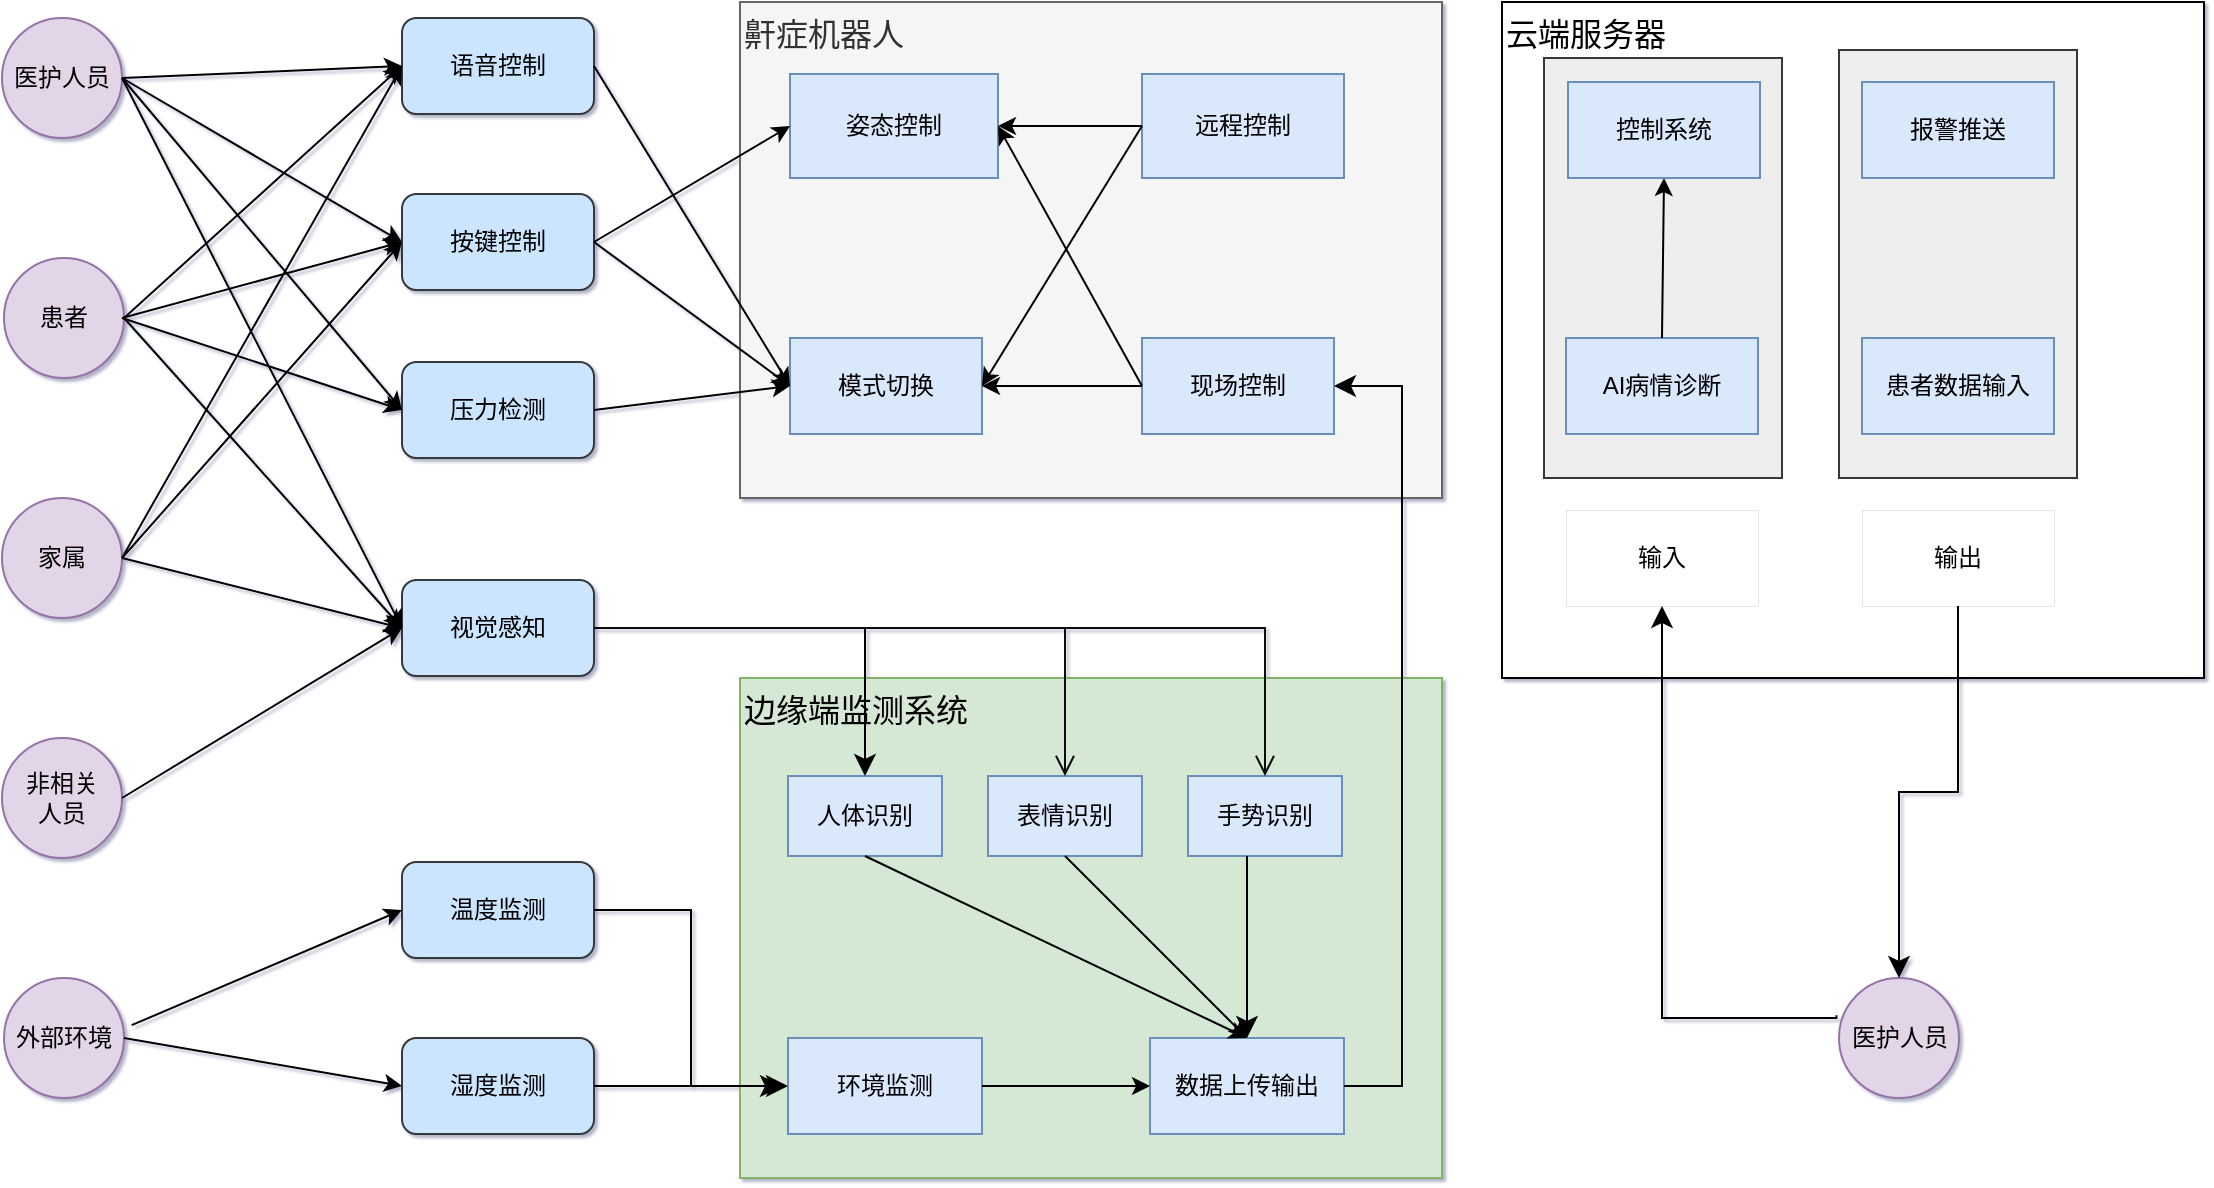 <mxfile version="26.1.1">
  <diagram name="Page-1" id="c7558073-3199-34d8-9f00-42111426c3f3">
    <mxGraphModel dx="1311" dy="642" grid="1" gridSize="10" guides="1" tooltips="1" connect="1" arrows="1" fold="1" page="1" pageScale="1" pageWidth="1169" pageHeight="1654" background="none" math="0" shadow="1">
      <root>
        <mxCell id="0" />
        <mxCell id="1" parent="0" />
        <mxCell id="SXDvE0RAGK1XXc-n6YuC-165" value="&lt;font style=&quot;font-size: 16px;&quot;&gt;云端服务器&lt;/font&gt;" style="rounded=0;whiteSpace=wrap;html=1;align=left;verticalAlign=top;" vertex="1" parent="1">
          <mxGeometry x="950" y="142" width="351" height="338" as="geometry" />
        </mxCell>
        <mxCell id="SXDvE0RAGK1XXc-n6YuC-182" value="" style="rounded=0;whiteSpace=wrap;html=1;align=left;verticalAlign=top;fillColor=#eeeeee;strokeColor=#36393d;" vertex="1" parent="1">
          <mxGeometry x="1118.5" y="166" width="119" height="214" as="geometry" />
        </mxCell>
        <mxCell id="SXDvE0RAGK1XXc-n6YuC-177" value="" style="rounded=0;whiteSpace=wrap;html=1;align=left;verticalAlign=top;fillColor=#eeeeee;strokeColor=#36393d;" vertex="1" parent="1">
          <mxGeometry x="971" y="170" width="119" height="210" as="geometry" />
        </mxCell>
        <mxCell id="SXDvE0RAGK1XXc-n6YuC-122" value="&lt;font style=&quot;font-size: 16px;&quot;&gt;边缘端监测系统&lt;/font&gt;" style="rounded=0;whiteSpace=wrap;html=1;fillColor=#d5e8d4;strokeColor=#82b366;align=left;verticalAlign=top;" vertex="1" parent="1">
          <mxGeometry x="569" y="480" width="351" height="250" as="geometry" />
        </mxCell>
        <mxCell id="SXDvE0RAGK1XXc-n6YuC-111" value="&lt;font style=&quot;font-size: 16px;&quot;&gt;鼾症机器人&lt;/font&gt;" style="rounded=0;whiteSpace=wrap;html=1;fillColor=#f5f5f5;fontColor=#333333;strokeColor=#666666;align=left;verticalAlign=top;" vertex="1" parent="1">
          <mxGeometry x="569" y="142" width="351" height="248" as="geometry" />
        </mxCell>
        <mxCell id="SXDvE0RAGK1XXc-n6YuC-97" value="医护人员" style="ellipse;whiteSpace=wrap;html=1;aspect=fixed;fillColor=#e1d5e7;strokeColor=#9673a6;" vertex="1" parent="1">
          <mxGeometry x="200" y="150" width="60" height="60" as="geometry" />
        </mxCell>
        <mxCell id="SXDvE0RAGK1XXc-n6YuC-98" value="家属" style="ellipse;whiteSpace=wrap;html=1;aspect=fixed;fillColor=#e1d5e7;strokeColor=#9673a6;" vertex="1" parent="1">
          <mxGeometry x="200" y="390" width="60" height="60" as="geometry" />
        </mxCell>
        <mxCell id="SXDvE0RAGK1XXc-n6YuC-99" value="患者" style="ellipse;whiteSpace=wrap;html=1;aspect=fixed;fillColor=#e1d5e7;strokeColor=#9673a6;" vertex="1" parent="1">
          <mxGeometry x="201" y="270" width="60" height="60" as="geometry" />
        </mxCell>
        <mxCell id="SXDvE0RAGK1XXc-n6YuC-100" value="&lt;div&gt;非相关&lt;/div&gt;&lt;div&gt;人员&lt;/div&gt;" style="ellipse;whiteSpace=wrap;html=1;aspect=fixed;fillColor=#e1d5e7;strokeColor=#9673a6;" vertex="1" parent="1">
          <mxGeometry x="200" y="510" width="60" height="60" as="geometry" />
        </mxCell>
        <mxCell id="SXDvE0RAGK1XXc-n6YuC-101" value="外部环境" style="ellipse;whiteSpace=wrap;html=1;aspect=fixed;fillColor=#e1d5e7;strokeColor=#9673a6;" vertex="1" parent="1">
          <mxGeometry x="201" y="630" width="60" height="60" as="geometry" />
        </mxCell>
        <mxCell id="SXDvE0RAGK1XXc-n6YuC-102" value="语音控制" style="rounded=1;whiteSpace=wrap;html=1;fillColor=#cce5ff;strokeColor=#36393d;" vertex="1" parent="1">
          <mxGeometry x="400" y="150" width="96" height="48" as="geometry" />
        </mxCell>
        <mxCell id="SXDvE0RAGK1XXc-n6YuC-103" value="按键控制" style="rounded=1;whiteSpace=wrap;html=1;fillColor=#cce5ff;strokeColor=#36393d;" vertex="1" parent="1">
          <mxGeometry x="400" y="238" width="96" height="48" as="geometry" />
        </mxCell>
        <mxCell id="SXDvE0RAGK1XXc-n6YuC-104" value="压力检测" style="rounded=1;whiteSpace=wrap;html=1;fillColor=#cce5ff;strokeColor=#36393d;" vertex="1" parent="1">
          <mxGeometry x="400" y="322" width="96" height="48" as="geometry" />
        </mxCell>
        <mxCell id="SXDvE0RAGK1XXc-n6YuC-105" value="&lt;div&gt;视觉感知&lt;/div&gt;" style="rounded=1;whiteSpace=wrap;html=1;fillColor=#cce5ff;strokeColor=#36393d;" vertex="1" parent="1">
          <mxGeometry x="400" y="431" width="96" height="48" as="geometry" />
        </mxCell>
        <mxCell id="SXDvE0RAGK1XXc-n6YuC-106" value="温度监测" style="rounded=1;whiteSpace=wrap;html=1;fillColor=#cce5ff;strokeColor=#36393d;" vertex="1" parent="1">
          <mxGeometry x="400" y="572" width="96" height="48" as="geometry" />
        </mxCell>
        <mxCell id="SXDvE0RAGK1XXc-n6YuC-107" value="湿度监测" style="rounded=1;whiteSpace=wrap;html=1;fillColor=#cce5ff;strokeColor=#36393d;" vertex="1" parent="1">
          <mxGeometry x="400" y="660" width="96" height="48" as="geometry" />
        </mxCell>
        <mxCell id="SXDvE0RAGK1XXc-n6YuC-109" value="姿态控制" style="rounded=0;whiteSpace=wrap;html=1;fillColor=#dae8fc;strokeColor=#6c8ebf;" vertex="1" parent="1">
          <mxGeometry x="594" y="178" width="104" height="52" as="geometry" />
        </mxCell>
        <mxCell id="SXDvE0RAGK1XXc-n6YuC-114" value="远程控制" style="rounded=0;whiteSpace=wrap;html=1;fillColor=#dae8fc;strokeColor=#6c8ebf;" vertex="1" parent="1">
          <mxGeometry x="770" y="178" width="101" height="52" as="geometry" />
        </mxCell>
        <mxCell id="SXDvE0RAGK1XXc-n6YuC-116" value="现场控制" style="rounded=0;whiteSpace=wrap;html=1;fillColor=#dae8fc;strokeColor=#6c8ebf;" vertex="1" parent="1">
          <mxGeometry x="770" y="310" width="96" height="48" as="geometry" />
        </mxCell>
        <mxCell id="SXDvE0RAGK1XXc-n6YuC-117" value="模式切换" style="rounded=0;whiteSpace=wrap;html=1;fillColor=#dae8fc;strokeColor=#6c8ebf;" vertex="1" parent="1">
          <mxGeometry x="594" y="310" width="96" height="48" as="geometry" />
        </mxCell>
        <mxCell id="SXDvE0RAGK1XXc-n6YuC-118" value="人体识别" style="rounded=0;whiteSpace=wrap;html=1;fillColor=#dae8fc;strokeColor=#6c8ebf;" vertex="1" parent="1">
          <mxGeometry x="593" y="529" width="77" height="40" as="geometry" />
        </mxCell>
        <mxCell id="SXDvE0RAGK1XXc-n6YuC-120" value="&lt;div&gt;环境监测&lt;/div&gt;" style="rounded=0;whiteSpace=wrap;html=1;fillColor=#dae8fc;strokeColor=#6c8ebf;" vertex="1" parent="1">
          <mxGeometry x="593" y="660" width="97" height="48" as="geometry" />
        </mxCell>
        <mxCell id="SXDvE0RAGK1XXc-n6YuC-121" value="数据上传输出" style="rounded=0;whiteSpace=wrap;html=1;fillColor=#dae8fc;strokeColor=#6c8ebf;" vertex="1" parent="1">
          <mxGeometry x="774" y="660" width="97" height="48" as="geometry" />
        </mxCell>
        <mxCell id="SXDvE0RAGK1XXc-n6YuC-124" value="表情识别" style="rounded=0;whiteSpace=wrap;html=1;fillColor=#dae8fc;strokeColor=#6c8ebf;" vertex="1" parent="1">
          <mxGeometry x="693" y="529" width="77" height="40" as="geometry" />
        </mxCell>
        <mxCell id="SXDvE0RAGK1XXc-n6YuC-125" value="手势识别" style="rounded=0;whiteSpace=wrap;html=1;fillColor=#dae8fc;strokeColor=#6c8ebf;" vertex="1" parent="1">
          <mxGeometry x="793" y="529" width="77" height="40" as="geometry" />
        </mxCell>
        <mxCell id="SXDvE0RAGK1XXc-n6YuC-129" value="" style="endArrow=classic;html=1;rounded=0;exitX=1;exitY=0.5;exitDx=0;exitDy=0;entryX=0;entryY=0.5;entryDx=0;entryDy=0;" edge="1" parent="1" source="SXDvE0RAGK1XXc-n6YuC-97" target="SXDvE0RAGK1XXc-n6YuC-102">
          <mxGeometry width="50" height="50" relative="1" as="geometry">
            <mxPoint x="600" y="430" as="sourcePoint" />
            <mxPoint x="650" y="380" as="targetPoint" />
          </mxGeometry>
        </mxCell>
        <mxCell id="SXDvE0RAGK1XXc-n6YuC-130" value="" style="endArrow=classic;html=1;rounded=0;exitX=1;exitY=0.5;exitDx=0;exitDy=0;entryX=0;entryY=0.5;entryDx=0;entryDy=0;" edge="1" parent="1" source="SXDvE0RAGK1XXc-n6YuC-97" target="SXDvE0RAGK1XXc-n6YuC-103">
          <mxGeometry width="50" height="50" relative="1" as="geometry">
            <mxPoint x="290" y="200" as="sourcePoint" />
            <mxPoint x="410" y="190" as="targetPoint" />
          </mxGeometry>
        </mxCell>
        <mxCell id="SXDvE0RAGK1XXc-n6YuC-131" value="" style="endArrow=classic;html=1;rounded=0;entryX=0;entryY=0.5;entryDx=0;entryDy=0;" edge="1" parent="1" target="SXDvE0RAGK1XXc-n6YuC-104">
          <mxGeometry width="50" height="50" relative="1" as="geometry">
            <mxPoint x="260" y="180" as="sourcePoint" />
            <mxPoint x="420" y="200" as="targetPoint" />
          </mxGeometry>
        </mxCell>
        <mxCell id="SXDvE0RAGK1XXc-n6YuC-132" value="" style="endArrow=classic;html=1;rounded=0;entryX=0;entryY=0.5;entryDx=0;entryDy=0;" edge="1" parent="1" target="SXDvE0RAGK1XXc-n6YuC-105">
          <mxGeometry width="50" height="50" relative="1" as="geometry">
            <mxPoint x="260" y="180" as="sourcePoint" />
            <mxPoint x="430" y="210" as="targetPoint" />
          </mxGeometry>
        </mxCell>
        <mxCell id="SXDvE0RAGK1XXc-n6YuC-133" value="" style="endArrow=classic;html=1;rounded=0;exitX=1;exitY=0.5;exitDx=0;exitDy=0;entryX=0;entryY=0.5;entryDx=0;entryDy=0;" edge="1" parent="1" source="SXDvE0RAGK1XXc-n6YuC-99" target="SXDvE0RAGK1XXc-n6YuC-102">
          <mxGeometry width="50" height="50" relative="1" as="geometry">
            <mxPoint x="320" y="230" as="sourcePoint" />
            <mxPoint x="440" y="220" as="targetPoint" />
          </mxGeometry>
        </mxCell>
        <mxCell id="SXDvE0RAGK1XXc-n6YuC-134" value="" style="endArrow=classic;html=1;rounded=0;entryX=0;entryY=0.5;entryDx=0;entryDy=0;" edge="1" parent="1" target="SXDvE0RAGK1XXc-n6YuC-103">
          <mxGeometry width="50" height="50" relative="1" as="geometry">
            <mxPoint x="260" y="300" as="sourcePoint" />
            <mxPoint x="450" y="230" as="targetPoint" />
          </mxGeometry>
        </mxCell>
        <mxCell id="SXDvE0RAGK1XXc-n6YuC-135" value="" style="endArrow=classic;html=1;rounded=0;entryX=0;entryY=0.5;entryDx=0;entryDy=0;" edge="1" parent="1" target="SXDvE0RAGK1XXc-n6YuC-104">
          <mxGeometry width="50" height="50" relative="1" as="geometry">
            <mxPoint x="260" y="300" as="sourcePoint" />
            <mxPoint x="460" y="240" as="targetPoint" />
          </mxGeometry>
        </mxCell>
        <mxCell id="SXDvE0RAGK1XXc-n6YuC-136" value="" style="endArrow=classic;html=1;rounded=0;exitX=1;exitY=0.5;exitDx=0;exitDy=0;entryX=0;entryY=0.5;entryDx=0;entryDy=0;" edge="1" parent="1" source="SXDvE0RAGK1XXc-n6YuC-99" target="SXDvE0RAGK1XXc-n6YuC-105">
          <mxGeometry width="50" height="50" relative="1" as="geometry">
            <mxPoint x="350" y="260" as="sourcePoint" />
            <mxPoint x="400" y="470" as="targetPoint" />
          </mxGeometry>
        </mxCell>
        <mxCell id="SXDvE0RAGK1XXc-n6YuC-137" value="" style="endArrow=classic;html=1;rounded=0;exitX=1;exitY=0.5;exitDx=0;exitDy=0;entryX=0;entryY=0.5;entryDx=0;entryDy=0;" edge="1" parent="1" source="SXDvE0RAGK1XXc-n6YuC-98" target="SXDvE0RAGK1XXc-n6YuC-102">
          <mxGeometry width="50" height="50" relative="1" as="geometry">
            <mxPoint x="360" y="270" as="sourcePoint" />
            <mxPoint x="480" y="260" as="targetPoint" />
          </mxGeometry>
        </mxCell>
        <mxCell id="SXDvE0RAGK1XXc-n6YuC-138" value="" style="endArrow=classic;html=1;rounded=0;entryX=0;entryY=0.5;entryDx=0;entryDy=0;exitX=1;exitY=0.5;exitDx=0;exitDy=0;" edge="1" parent="1" source="SXDvE0RAGK1XXc-n6YuC-98" target="SXDvE0RAGK1XXc-n6YuC-103">
          <mxGeometry width="50" height="50" relative="1" as="geometry">
            <mxPoint x="280" y="430" as="sourcePoint" />
            <mxPoint x="490" y="270" as="targetPoint" />
          </mxGeometry>
        </mxCell>
        <mxCell id="SXDvE0RAGK1XXc-n6YuC-139" value="" style="endArrow=classic;html=1;rounded=0;exitX=1;exitY=0.5;exitDx=0;exitDy=0;entryX=0;entryY=0.5;entryDx=0;entryDy=0;" edge="1" parent="1" source="SXDvE0RAGK1XXc-n6YuC-98" target="SXDvE0RAGK1XXc-n6YuC-105">
          <mxGeometry width="50" height="50" relative="1" as="geometry">
            <mxPoint x="380" y="290" as="sourcePoint" />
            <mxPoint x="400" y="470" as="targetPoint" />
          </mxGeometry>
        </mxCell>
        <mxCell id="SXDvE0RAGK1XXc-n6YuC-140" value="" style="endArrow=classic;html=1;rounded=0;exitX=1;exitY=0.5;exitDx=0;exitDy=0;entryX=0;entryY=0.5;entryDx=0;entryDy=0;" edge="1" parent="1" source="SXDvE0RAGK1XXc-n6YuC-100" target="SXDvE0RAGK1XXc-n6YuC-105">
          <mxGeometry width="50" height="50" relative="1" as="geometry">
            <mxPoint x="390" y="300" as="sourcePoint" />
            <mxPoint x="400" y="460" as="targetPoint" />
          </mxGeometry>
        </mxCell>
        <mxCell id="SXDvE0RAGK1XXc-n6YuC-141" value="" style="endArrow=classic;html=1;rounded=0;exitX=1.064;exitY=0.393;exitDx=0;exitDy=0;entryX=0;entryY=0.5;entryDx=0;entryDy=0;exitPerimeter=0;" edge="1" parent="1" source="SXDvE0RAGK1XXc-n6YuC-101" target="SXDvE0RAGK1XXc-n6YuC-106">
          <mxGeometry width="50" height="50" relative="1" as="geometry">
            <mxPoint x="400" y="310" as="sourcePoint" />
            <mxPoint x="520" y="300" as="targetPoint" />
          </mxGeometry>
        </mxCell>
        <mxCell id="SXDvE0RAGK1XXc-n6YuC-142" value="" style="endArrow=classic;html=1;rounded=0;entryX=0;entryY=0.5;entryDx=0;entryDy=0;exitX=1;exitY=0.5;exitDx=0;exitDy=0;" edge="1" parent="1" source="SXDvE0RAGK1XXc-n6YuC-101" target="SXDvE0RAGK1XXc-n6YuC-107">
          <mxGeometry width="50" height="50" relative="1" as="geometry">
            <mxPoint x="290" y="670" as="sourcePoint" />
            <mxPoint x="410" y="598" as="targetPoint" />
          </mxGeometry>
        </mxCell>
        <mxCell id="SXDvE0RAGK1XXc-n6YuC-143" value="" style="endArrow=classic;html=1;rounded=0;exitX=1;exitY=0.5;exitDx=0;exitDy=0;entryX=0;entryY=0.5;entryDx=0;entryDy=0;" edge="1" parent="1" source="SXDvE0RAGK1XXc-n6YuC-102" target="SXDvE0RAGK1XXc-n6YuC-117">
          <mxGeometry width="50" height="50" relative="1" as="geometry">
            <mxPoint x="520" y="193" as="sourcePoint" />
            <mxPoint x="634" y="120" as="targetPoint" />
          </mxGeometry>
        </mxCell>
        <mxCell id="SXDvE0RAGK1XXc-n6YuC-144" value="" style="endArrow=classic;html=1;rounded=0;entryX=0;entryY=0.5;entryDx=0;entryDy=0;exitX=1;exitY=0.5;exitDx=0;exitDy=0;" edge="1" parent="1" source="SXDvE0RAGK1XXc-n6YuC-103" target="SXDvE0RAGK1XXc-n6YuC-109">
          <mxGeometry width="50" height="50" relative="1" as="geometry">
            <mxPoint x="520" y="180" as="sourcePoint" />
            <mxPoint x="620" y="338" as="targetPoint" />
          </mxGeometry>
        </mxCell>
        <mxCell id="SXDvE0RAGK1XXc-n6YuC-145" value="" style="endArrow=classic;html=1;rounded=0;entryX=0;entryY=0.5;entryDx=0;entryDy=0;exitX=1;exitY=0.5;exitDx=0;exitDy=0;" edge="1" parent="1" source="SXDvE0RAGK1XXc-n6YuC-103" target="SXDvE0RAGK1XXc-n6YuC-117">
          <mxGeometry width="50" height="50" relative="1" as="geometry">
            <mxPoint x="530" y="278" as="sourcePoint" />
            <mxPoint x="620" y="218" as="targetPoint" />
          </mxGeometry>
        </mxCell>
        <mxCell id="SXDvE0RAGK1XXc-n6YuC-146" value="" style="endArrow=classic;html=1;rounded=0;exitX=1;exitY=0.5;exitDx=0;exitDy=0;entryX=0;entryY=0.5;entryDx=0;entryDy=0;" edge="1" parent="1" source="SXDvE0RAGK1XXc-n6YuC-104" target="SXDvE0RAGK1XXc-n6YuC-117">
          <mxGeometry width="50" height="50" relative="1" as="geometry">
            <mxPoint x="540" y="288" as="sourcePoint" />
            <mxPoint x="630" y="228" as="targetPoint" />
          </mxGeometry>
        </mxCell>
        <mxCell id="SXDvE0RAGK1XXc-n6YuC-147" value="" style="endArrow=classic;html=1;rounded=0;entryX=1;entryY=0.5;entryDx=0;entryDy=0;exitX=0;exitY=0.5;exitDx=0;exitDy=0;" edge="1" parent="1" source="SXDvE0RAGK1XXc-n6YuC-114" target="SXDvE0RAGK1XXc-n6YuC-109">
          <mxGeometry width="50" height="50" relative="1" as="geometry">
            <mxPoint x="550" y="298" as="sourcePoint" />
            <mxPoint x="640" y="238" as="targetPoint" />
          </mxGeometry>
        </mxCell>
        <mxCell id="SXDvE0RAGK1XXc-n6YuC-148" value="" style="endArrow=classic;html=1;rounded=0;entryX=1;entryY=0.5;entryDx=0;entryDy=0;exitX=0;exitY=0.5;exitDx=0;exitDy=0;" edge="1" parent="1" source="SXDvE0RAGK1XXc-n6YuC-114" target="SXDvE0RAGK1XXc-n6YuC-117">
          <mxGeometry width="50" height="50" relative="1" as="geometry">
            <mxPoint x="810" y="210" as="sourcePoint" />
            <mxPoint x="740" y="218" as="targetPoint" />
          </mxGeometry>
        </mxCell>
        <mxCell id="SXDvE0RAGK1XXc-n6YuC-149" value="" style="endArrow=classic;html=1;rounded=0;entryX=1;entryY=0.5;entryDx=0;entryDy=0;exitX=0;exitY=0.5;exitDx=0;exitDy=0;" edge="1" parent="1" source="SXDvE0RAGK1XXc-n6YuC-116" target="SXDvE0RAGK1XXc-n6YuC-109">
          <mxGeometry width="50" height="50" relative="1" as="geometry">
            <mxPoint x="815" y="218" as="sourcePoint" />
            <mxPoint x="740" y="338" as="targetPoint" />
          </mxGeometry>
        </mxCell>
        <mxCell id="SXDvE0RAGK1XXc-n6YuC-150" value="" style="endArrow=classic;html=1;rounded=0;entryX=1;entryY=0.5;entryDx=0;entryDy=0;exitX=0;exitY=0.5;exitDx=0;exitDy=0;" edge="1" parent="1" source="SXDvE0RAGK1XXc-n6YuC-116" target="SXDvE0RAGK1XXc-n6YuC-117">
          <mxGeometry width="50" height="50" relative="1" as="geometry">
            <mxPoint x="815" y="218" as="sourcePoint" />
            <mxPoint x="740" y="218" as="targetPoint" />
          </mxGeometry>
        </mxCell>
        <mxCell id="SXDvE0RAGK1XXc-n6YuC-152" value="" style="edgeStyle=elbowEdgeStyle;elbow=horizontal;endArrow=classic;html=1;curved=0;rounded=0;endSize=8;startSize=8;" edge="1" parent="1" source="SXDvE0RAGK1XXc-n6YuC-106" target="SXDvE0RAGK1XXc-n6YuC-120">
          <mxGeometry width="50" height="50" relative="1" as="geometry">
            <mxPoint x="600" y="430" as="sourcePoint" />
            <mxPoint x="650" y="380" as="targetPoint" />
          </mxGeometry>
        </mxCell>
        <mxCell id="SXDvE0RAGK1XXc-n6YuC-153" value="" style="edgeStyle=segmentEdgeStyle;endArrow=classic;html=1;curved=0;rounded=0;endSize=8;startSize=8;exitX=1;exitY=0.5;exitDx=0;exitDy=0;entryX=0.5;entryY=0;entryDx=0;entryDy=0;" edge="1" parent="1" source="SXDvE0RAGK1XXc-n6YuC-105" target="SXDvE0RAGK1XXc-n6YuC-118">
          <mxGeometry width="50" height="50" relative="1" as="geometry">
            <mxPoint x="600" y="430" as="sourcePoint" />
            <mxPoint x="650" y="380" as="targetPoint" />
          </mxGeometry>
        </mxCell>
        <mxCell id="SXDvE0RAGK1XXc-n6YuC-155" value="" style="edgeStyle=orthogonalEdgeStyle;html=1;verticalAlign=bottom;endArrow=open;endSize=8;strokeColor=#0A0A0A;rounded=0;entryX=0.5;entryY=0;entryDx=0;entryDy=0;exitX=1;exitY=0.5;exitDx=0;exitDy=0;" edge="1" source="SXDvE0RAGK1XXc-n6YuC-105" parent="1" target="SXDvE0RAGK1XXc-n6YuC-124">
          <mxGeometry relative="1" as="geometry">
            <mxPoint x="700" y="450" as="targetPoint" />
            <mxPoint x="635" y="370" as="sourcePoint" />
          </mxGeometry>
        </mxCell>
        <mxCell id="SXDvE0RAGK1XXc-n6YuC-156" value="" style="edgeStyle=orthogonalEdgeStyle;html=1;verticalAlign=bottom;endArrow=open;endSize=8;strokeColor=#0A0A0A;rounded=0;entryX=0.5;entryY=0;entryDx=0;entryDy=0;exitX=1;exitY=0.5;exitDx=0;exitDy=0;" edge="1" parent="1" source="SXDvE0RAGK1XXc-n6YuC-105" target="SXDvE0RAGK1XXc-n6YuC-125">
          <mxGeometry relative="1" as="geometry">
            <mxPoint x="775" y="530" as="targetPoint" />
            <mxPoint x="530" y="460" as="sourcePoint" />
          </mxGeometry>
        </mxCell>
        <mxCell id="SXDvE0RAGK1XXc-n6YuC-159" value="" style="edgeStyle=elbowEdgeStyle;elbow=horizontal;endArrow=classic;html=1;curved=0;rounded=0;endSize=8;startSize=8;entryX=0.5;entryY=0;entryDx=0;entryDy=0;" edge="1" parent="1" source="SXDvE0RAGK1XXc-n6YuC-125" target="SXDvE0RAGK1XXc-n6YuC-121">
          <mxGeometry width="50" height="50" relative="1" as="geometry">
            <mxPoint x="845.908" y="560" as="sourcePoint" />
            <mxPoint x="846" y="660" as="targetPoint" />
          </mxGeometry>
        </mxCell>
        <mxCell id="SXDvE0RAGK1XXc-n6YuC-160" value="" style="edgeStyle=elbowEdgeStyle;elbow=horizontal;endArrow=classic;html=1;curved=0;rounded=0;endSize=8;startSize=8;exitX=1;exitY=0.5;exitDx=0;exitDy=0;" edge="1" parent="1" source="SXDvE0RAGK1XXc-n6YuC-107">
          <mxGeometry width="50" height="50" relative="1" as="geometry">
            <mxPoint x="506" y="606" as="sourcePoint" />
            <mxPoint x="590" y="684" as="targetPoint" />
          </mxGeometry>
        </mxCell>
        <mxCell id="SXDvE0RAGK1XXc-n6YuC-161" value="" style="endArrow=classic;html=1;rounded=0;exitX=0.5;exitY=1;exitDx=0;exitDy=0;entryX=0.5;entryY=0;entryDx=0;entryDy=0;" edge="1" parent="1" source="SXDvE0RAGK1XXc-n6YuC-118" target="SXDvE0RAGK1XXc-n6YuC-121">
          <mxGeometry width="50" height="50" relative="1" as="geometry">
            <mxPoint x="510" y="390" as="sourcePoint" />
            <mxPoint x="410" y="356" as="targetPoint" />
          </mxGeometry>
        </mxCell>
        <mxCell id="SXDvE0RAGK1XXc-n6YuC-162" value="" style="endArrow=classic;html=1;rounded=0;exitX=0.5;exitY=1;exitDx=0;exitDy=0;entryX=0.5;entryY=0;entryDx=0;entryDy=0;" edge="1" parent="1" source="SXDvE0RAGK1XXc-n6YuC-124" target="SXDvE0RAGK1XXc-n6YuC-121">
          <mxGeometry width="50" height="50" relative="1" as="geometry">
            <mxPoint x="641" y="579" as="sourcePoint" />
            <mxPoint x="857" y="670" as="targetPoint" />
          </mxGeometry>
        </mxCell>
        <mxCell id="SXDvE0RAGK1XXc-n6YuC-163" value="" style="endArrow=classic;html=1;rounded=0;exitX=1;exitY=0.5;exitDx=0;exitDy=0;entryX=0;entryY=0.5;entryDx=0;entryDy=0;" edge="1" parent="1" source="SXDvE0RAGK1XXc-n6YuC-120" target="SXDvE0RAGK1XXc-n6YuC-121">
          <mxGeometry width="50" height="50" relative="1" as="geometry">
            <mxPoint x="641" y="579" as="sourcePoint" />
            <mxPoint x="832" y="670" as="targetPoint" />
          </mxGeometry>
        </mxCell>
        <mxCell id="SXDvE0RAGK1XXc-n6YuC-164" value="" style="edgeStyle=elbowEdgeStyle;elbow=horizontal;endArrow=classic;html=1;curved=0;rounded=0;endSize=8;startSize=8;exitX=1;exitY=0.5;exitDx=0;exitDy=0;entryX=1;entryY=0.5;entryDx=0;entryDy=0;" edge="1" parent="1" source="SXDvE0RAGK1XXc-n6YuC-121" target="SXDvE0RAGK1XXc-n6YuC-116">
          <mxGeometry width="50" height="50" relative="1" as="geometry">
            <mxPoint x="506" y="606" as="sourcePoint" />
            <mxPoint x="603" y="694" as="targetPoint" />
            <Array as="points">
              <mxPoint x="900" y="510" />
            </Array>
          </mxGeometry>
        </mxCell>
        <mxCell id="SXDvE0RAGK1XXc-n6YuC-168" value="AI病情诊断" style="rounded=0;whiteSpace=wrap;html=1;fillColor=#dae8fc;strokeColor=#6c8ebf;" vertex="1" parent="1">
          <mxGeometry x="982" y="310" width="96" height="48" as="geometry" />
        </mxCell>
        <mxCell id="SXDvE0RAGK1XXc-n6YuC-170" value="医护人员" style="ellipse;whiteSpace=wrap;html=1;aspect=fixed;fillColor=#e1d5e7;strokeColor=#9673a6;" vertex="1" parent="1">
          <mxGeometry x="1118.5" y="630" width="60" height="60" as="geometry" />
        </mxCell>
        <mxCell id="SXDvE0RAGK1XXc-n6YuC-171" value="" style="endArrow=classic;html=1;rounded=0;exitX=0.5;exitY=0;exitDx=0;exitDy=0;entryX=0.5;entryY=1;entryDx=0;entryDy=0;" edge="1" parent="1" source="SXDvE0RAGK1XXc-n6YuC-168" target="SXDvE0RAGK1XXc-n6YuC-172">
          <mxGeometry width="50" height="50" relative="1" as="geometry">
            <mxPoint x="270" y="190" as="sourcePoint" />
            <mxPoint x="1027" y="230.0" as="targetPoint" />
          </mxGeometry>
        </mxCell>
        <mxCell id="SXDvE0RAGK1XXc-n6YuC-172" value="控制系统" style="rounded=0;whiteSpace=wrap;html=1;fillColor=#dae8fc;strokeColor=#6c8ebf;" vertex="1" parent="1">
          <mxGeometry x="983" y="182" width="96" height="48" as="geometry" />
        </mxCell>
        <mxCell id="SXDvE0RAGK1XXc-n6YuC-173" value="报警推送" style="rounded=0;whiteSpace=wrap;html=1;fillColor=#dae8fc;strokeColor=#6c8ebf;" vertex="1" parent="1">
          <mxGeometry x="1130" y="182" width="96" height="48" as="geometry" />
        </mxCell>
        <mxCell id="SXDvE0RAGK1XXc-n6YuC-174" value="患者数据输入" style="rounded=0;whiteSpace=wrap;html=1;fillColor=#dae8fc;strokeColor=#6c8ebf;" vertex="1" parent="1">
          <mxGeometry x="1130" y="310" width="96" height="48" as="geometry" />
        </mxCell>
        <mxCell id="SXDvE0RAGK1XXc-n6YuC-180" value="输入" style="rounded=0;whiteSpace=wrap;html=1;strokeWidth=0;" vertex="1" parent="1">
          <mxGeometry x="982" y="396" width="96" height="48" as="geometry" />
        </mxCell>
        <mxCell id="SXDvE0RAGK1XXc-n6YuC-181" value="输出" style="rounded=0;whiteSpace=wrap;html=1;strokeWidth=0;" vertex="1" parent="1">
          <mxGeometry x="1130" y="396" width="96" height="48" as="geometry" />
        </mxCell>
        <mxCell id="SXDvE0RAGK1XXc-n6YuC-185" value="" style="edgeStyle=elbowEdgeStyle;elbow=vertical;endArrow=classic;html=1;curved=0;rounded=0;endSize=8;startSize=8;exitX=0.5;exitY=1;exitDx=0;exitDy=0;entryX=0.5;entryY=0;entryDx=0;entryDy=0;" edge="1" parent="1" source="SXDvE0RAGK1XXc-n6YuC-181" target="SXDvE0RAGK1XXc-n6YuC-170">
          <mxGeometry width="50" height="50" relative="1" as="geometry">
            <mxPoint x="1200" y="560" as="sourcePoint" />
            <mxPoint x="1250" y="510" as="targetPoint" />
          </mxGeometry>
        </mxCell>
        <mxCell id="SXDvE0RAGK1XXc-n6YuC-186" value="" style="edgeStyle=elbowEdgeStyle;elbow=vertical;endArrow=classic;html=1;curved=0;rounded=0;endSize=8;startSize=8;exitX=-0.021;exitY=0.31;exitDx=0;exitDy=0;entryX=0.5;entryY=1;entryDx=0;entryDy=0;exitPerimeter=0;" edge="1" parent="1" source="SXDvE0RAGK1XXc-n6YuC-170" target="SXDvE0RAGK1XXc-n6YuC-180">
          <mxGeometry width="50" height="50" relative="1" as="geometry">
            <mxPoint x="1188" y="454" as="sourcePoint" />
            <mxPoint x="1159" y="640" as="targetPoint" />
            <Array as="points">
              <mxPoint x="1060" y="650" />
            </Array>
          </mxGeometry>
        </mxCell>
      </root>
    </mxGraphModel>
  </diagram>
</mxfile>
